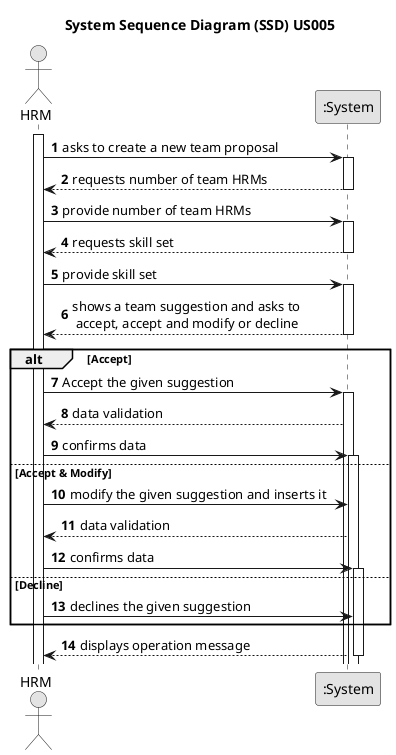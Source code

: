 @startuml
skinparam monochrome true
skinparam packageStyle rectangle
skinparam shadowing false

title System Sequence Diagram (SSD) US005

autonumber

actor "HRM" as HRM
participant ":System" as System

activate HRM

    HRM -> System : asks to create a new team proposal
    activate System

        System --> HRM : requests number of team HRMs
    deactivate System

    HRM -> System : provide number of team HRMs
        activate System

    System --> HRM : requests skill set
        deactivate System

    HRM -> System : provide skill set
    activate System

        System --> HRM : shows a team suggestion and asks to\n accept, accept and modify or decline
    deactivate System
alt Accept
    HRM -> System : Accept the given suggestion
    activate System
        System --> HRM : data validation
    HRM -> System : confirms data
        activate System
else Accept & Modify
    HRM -> System : modify the given suggestion and inserts it
        System --> HRM : data validation
    HRM -> System : confirms data
        activate System
else Decline
HRM -> System : declines the given suggestion
End



        System --> HRM : displays operation message
    deactivate System
@enduml